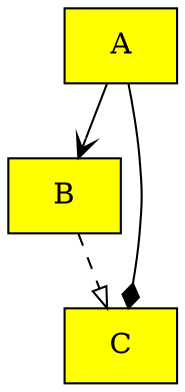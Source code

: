 digraph {
  A [label=A, shape=box, color=black, fillcolor=yellow, pos="100, 200", style=filled]
  B [label=B, shape=box, color=black, fillcolor=yellow, pos="100, 300", style=filled]
  C [label=C, shape=box, color=black, fillcolor=yellow, pos="100, 400", style=filled]

  A -> B [style=solid, arrowhead=vee]
  B -> C [style=dashed, arrowhead=onormal]
  C -> A [style=solid, dir=both, arrowtail=diamond, arrowhead=none]
}
